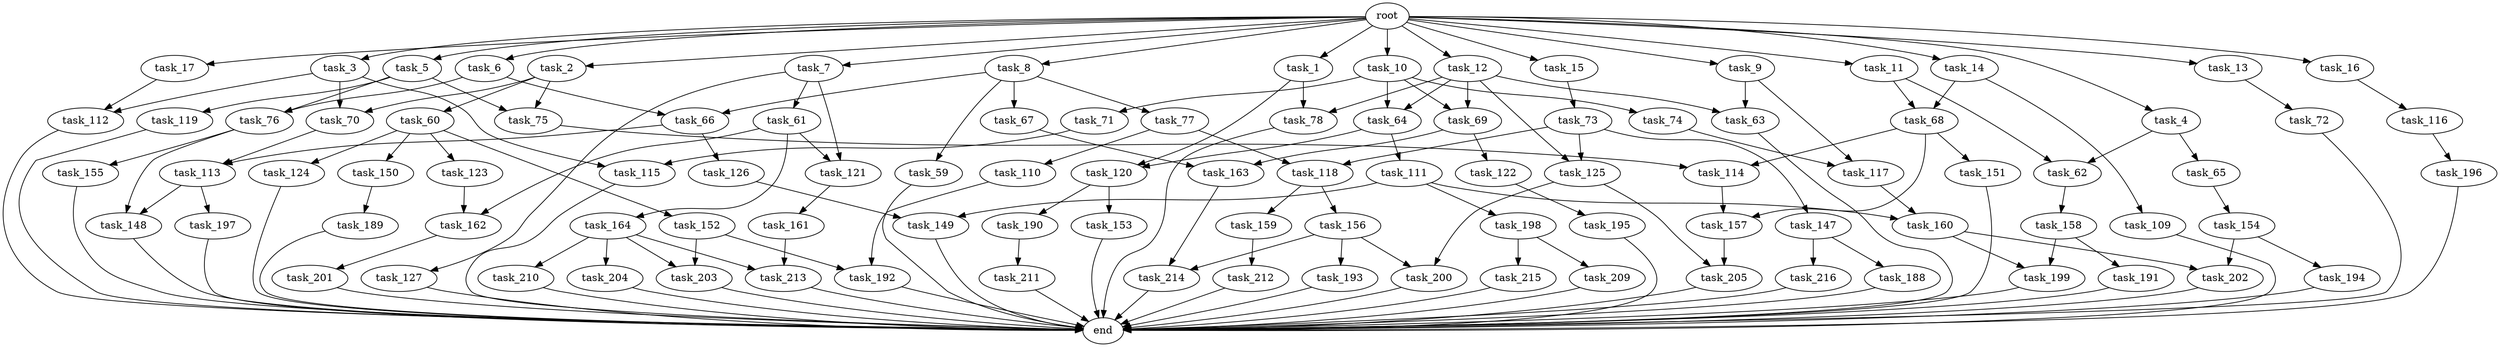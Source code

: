 digraph G {
  root [size="0.000000"];
  task_1 [size="1024.000000"];
  task_2 [size="1024.000000"];
  task_3 [size="1024.000000"];
  task_4 [size="1024.000000"];
  task_5 [size="1024.000000"];
  task_6 [size="1024.000000"];
  task_7 [size="1024.000000"];
  task_8 [size="1024.000000"];
  task_9 [size="1024.000000"];
  task_10 [size="1024.000000"];
  task_11 [size="1024.000000"];
  task_12 [size="1024.000000"];
  task_13 [size="1024.000000"];
  task_14 [size="1024.000000"];
  task_15 [size="1024.000000"];
  task_16 [size="1024.000000"];
  task_17 [size="1024.000000"];
  task_59 [size="137438953472.000000"];
  task_60 [size="858993459200.000000"];
  task_61 [size="77309411328.000000"];
  task_62 [size="687194767360.000000"];
  task_63 [size="1554778161152.000000"];
  task_64 [size="1005022347264.000000"];
  task_65 [size="549755813888.000000"];
  task_66 [size="687194767360.000000"];
  task_67 [size="137438953472.000000"];
  task_68 [size="352187318272.000000"];
  task_69 [size="1005022347264.000000"];
  task_70 [size="1717986918400.000000"];
  task_71 [size="309237645312.000000"];
  task_72 [size="858993459200.000000"];
  task_73 [size="549755813888.000000"];
  task_74 [size="309237645312.000000"];
  task_75 [size="936302870528.000000"];
  task_76 [size="627065225216.000000"];
  task_77 [size="137438953472.000000"];
  task_78 [size="773094113280.000000"];
  task_109 [size="214748364800.000000"];
  task_110 [size="858993459200.000000"];
  task_111 [size="309237645312.000000"];
  task_112 [size="996432412672.000000"];
  task_113 [size="1099511627776.000000"];
  task_114 [size="833223655424.000000"];
  task_115 [size="1073741824000.000000"];
  task_116 [size="137438953472.000000"];
  task_117 [size="1168231104512.000000"];
  task_118 [size="1279900254208.000000"];
  task_119 [size="77309411328.000000"];
  task_120 [size="386547056640.000000"];
  task_121 [size="498216206336.000000"];
  task_122 [size="77309411328.000000"];
  task_123 [size="77309411328.000000"];
  task_124 [size="77309411328.000000"];
  task_125 [size="1116691496960.000000"];
  task_126 [size="549755813888.000000"];
  task_127 [size="77309411328.000000"];
  task_147 [size="420906795008.000000"];
  task_148 [size="1408749273088.000000"];
  task_149 [size="970662608896.000000"];
  task_150 [size="77309411328.000000"];
  task_151 [size="137438953472.000000"];
  task_152 [size="77309411328.000000"];
  task_153 [size="77309411328.000000"];
  task_154 [size="549755813888.000000"];
  task_155 [size="858993459200.000000"];
  task_156 [size="77309411328.000000"];
  task_157 [size="274877906944.000000"];
  task_158 [size="695784701952.000000"];
  task_159 [size="77309411328.000000"];
  task_160 [size="970662608896.000000"];
  task_161 [size="420906795008.000000"];
  task_162 [size="841813590016.000000"];
  task_163 [size="214748364800.000000"];
  task_164 [size="420906795008.000000"];
  task_188 [size="77309411328.000000"];
  task_189 [size="77309411328.000000"];
  task_190 [size="77309411328.000000"];
  task_191 [size="137438953472.000000"];
  task_192 [size="1279900254208.000000"];
  task_193 [size="695784701952.000000"];
  task_194 [size="309237645312.000000"];
  task_195 [size="549755813888.000000"];
  task_196 [size="858993459200.000000"];
  task_197 [size="549755813888.000000"];
  task_198 [size="549755813888.000000"];
  task_199 [size="171798691840.000000"];
  task_200 [size="833223655424.000000"];
  task_201 [size="695784701952.000000"];
  task_202 [size="343597383680.000000"];
  task_203 [size="936302870528.000000"];
  task_204 [size="77309411328.000000"];
  task_205 [size="214748364800.000000"];
  task_209 [size="858993459200.000000"];
  task_210 [size="77309411328.000000"];
  task_211 [size="420906795008.000000"];
  task_212 [size="309237645312.000000"];
  task_213 [size="936302870528.000000"];
  task_214 [size="833223655424.000000"];
  task_215 [size="858993459200.000000"];
  task_216 [size="77309411328.000000"];
  end [size="0.000000"];

  root -> task_1 [size="1.000000"];
  root -> task_2 [size="1.000000"];
  root -> task_3 [size="1.000000"];
  root -> task_4 [size="1.000000"];
  root -> task_5 [size="1.000000"];
  root -> task_6 [size="1.000000"];
  root -> task_7 [size="1.000000"];
  root -> task_8 [size="1.000000"];
  root -> task_9 [size="1.000000"];
  root -> task_10 [size="1.000000"];
  root -> task_11 [size="1.000000"];
  root -> task_12 [size="1.000000"];
  root -> task_13 [size="1.000000"];
  root -> task_14 [size="1.000000"];
  root -> task_15 [size="1.000000"];
  root -> task_16 [size="1.000000"];
  root -> task_17 [size="1.000000"];
  task_1 -> task_78 [size="75497472.000000"];
  task_1 -> task_120 [size="75497472.000000"];
  task_2 -> task_60 [size="838860800.000000"];
  task_2 -> task_70 [size="838860800.000000"];
  task_2 -> task_75 [size="838860800.000000"];
  task_3 -> task_70 [size="838860800.000000"];
  task_3 -> task_112 [size="838860800.000000"];
  task_3 -> task_115 [size="838860800.000000"];
  task_4 -> task_62 [size="536870912.000000"];
  task_4 -> task_65 [size="536870912.000000"];
  task_5 -> task_75 [size="75497472.000000"];
  task_5 -> task_76 [size="75497472.000000"];
  task_5 -> task_119 [size="75497472.000000"];
  task_6 -> task_66 [size="536870912.000000"];
  task_6 -> task_76 [size="536870912.000000"];
  task_7 -> task_61 [size="75497472.000000"];
  task_7 -> task_121 [size="75497472.000000"];
  task_7 -> task_127 [size="75497472.000000"];
  task_8 -> task_59 [size="134217728.000000"];
  task_8 -> task_66 [size="134217728.000000"];
  task_8 -> task_67 [size="134217728.000000"];
  task_8 -> task_77 [size="134217728.000000"];
  task_9 -> task_63 [size="838860800.000000"];
  task_9 -> task_117 [size="838860800.000000"];
  task_10 -> task_64 [size="301989888.000000"];
  task_10 -> task_69 [size="301989888.000000"];
  task_10 -> task_71 [size="301989888.000000"];
  task_10 -> task_74 [size="301989888.000000"];
  task_11 -> task_62 [size="134217728.000000"];
  task_11 -> task_68 [size="134217728.000000"];
  task_12 -> task_63 [size="679477248.000000"];
  task_12 -> task_64 [size="679477248.000000"];
  task_12 -> task_69 [size="679477248.000000"];
  task_12 -> task_78 [size="679477248.000000"];
  task_12 -> task_125 [size="679477248.000000"];
  task_13 -> task_72 [size="838860800.000000"];
  task_14 -> task_68 [size="209715200.000000"];
  task_14 -> task_109 [size="209715200.000000"];
  task_15 -> task_73 [size="536870912.000000"];
  task_16 -> task_116 [size="134217728.000000"];
  task_17 -> task_112 [size="134217728.000000"];
  task_59 -> end [size="1.000000"];
  task_60 -> task_123 [size="75497472.000000"];
  task_60 -> task_124 [size="75497472.000000"];
  task_60 -> task_150 [size="75497472.000000"];
  task_60 -> task_152 [size="75497472.000000"];
  task_61 -> task_121 [size="411041792.000000"];
  task_61 -> task_162 [size="411041792.000000"];
  task_61 -> task_164 [size="411041792.000000"];
  task_62 -> task_158 [size="679477248.000000"];
  task_63 -> end [size="1.000000"];
  task_64 -> task_111 [size="301989888.000000"];
  task_64 -> task_120 [size="301989888.000000"];
  task_65 -> task_154 [size="536870912.000000"];
  task_66 -> task_113 [size="536870912.000000"];
  task_66 -> task_126 [size="536870912.000000"];
  task_67 -> task_163 [size="134217728.000000"];
  task_68 -> task_114 [size="134217728.000000"];
  task_68 -> task_151 [size="134217728.000000"];
  task_68 -> task_157 [size="134217728.000000"];
  task_69 -> task_122 [size="75497472.000000"];
  task_69 -> task_163 [size="75497472.000000"];
  task_70 -> task_113 [size="536870912.000000"];
  task_71 -> task_115 [size="209715200.000000"];
  task_72 -> end [size="1.000000"];
  task_73 -> task_118 [size="411041792.000000"];
  task_73 -> task_125 [size="411041792.000000"];
  task_73 -> task_147 [size="411041792.000000"];
  task_74 -> task_117 [size="301989888.000000"];
  task_75 -> task_114 [size="679477248.000000"];
  task_76 -> task_148 [size="838860800.000000"];
  task_76 -> task_155 [size="838860800.000000"];
  task_77 -> task_110 [size="838860800.000000"];
  task_77 -> task_118 [size="838860800.000000"];
  task_78 -> end [size="1.000000"];
  task_109 -> end [size="1.000000"];
  task_110 -> task_192 [size="411041792.000000"];
  task_111 -> task_149 [size="536870912.000000"];
  task_111 -> task_160 [size="536870912.000000"];
  task_111 -> task_198 [size="536870912.000000"];
  task_112 -> end [size="1.000000"];
  task_113 -> task_148 [size="536870912.000000"];
  task_113 -> task_197 [size="536870912.000000"];
  task_114 -> task_157 [size="134217728.000000"];
  task_115 -> end [size="1.000000"];
  task_116 -> task_196 [size="838860800.000000"];
  task_117 -> task_160 [size="411041792.000000"];
  task_118 -> task_156 [size="75497472.000000"];
  task_118 -> task_159 [size="75497472.000000"];
  task_119 -> end [size="1.000000"];
  task_120 -> task_153 [size="75497472.000000"];
  task_120 -> task_190 [size="75497472.000000"];
  task_121 -> task_161 [size="411041792.000000"];
  task_122 -> task_195 [size="536870912.000000"];
  task_123 -> task_162 [size="411041792.000000"];
  task_124 -> end [size="1.000000"];
  task_125 -> task_200 [size="134217728.000000"];
  task_125 -> task_205 [size="134217728.000000"];
  task_126 -> task_149 [size="411041792.000000"];
  task_127 -> end [size="1.000000"];
  task_147 -> task_188 [size="75497472.000000"];
  task_147 -> task_216 [size="75497472.000000"];
  task_148 -> end [size="1.000000"];
  task_149 -> end [size="1.000000"];
  task_150 -> task_189 [size="75497472.000000"];
  task_151 -> end [size="1.000000"];
  task_152 -> task_192 [size="838860800.000000"];
  task_152 -> task_203 [size="838860800.000000"];
  task_153 -> end [size="1.000000"];
  task_154 -> task_194 [size="301989888.000000"];
  task_154 -> task_202 [size="301989888.000000"];
  task_155 -> end [size="1.000000"];
  task_156 -> task_193 [size="679477248.000000"];
  task_156 -> task_200 [size="679477248.000000"];
  task_156 -> task_214 [size="679477248.000000"];
  task_157 -> task_205 [size="75497472.000000"];
  task_158 -> task_191 [size="134217728.000000"];
  task_158 -> task_199 [size="134217728.000000"];
  task_159 -> task_212 [size="301989888.000000"];
  task_160 -> task_199 [size="33554432.000000"];
  task_160 -> task_202 [size="33554432.000000"];
  task_161 -> task_213 [size="838860800.000000"];
  task_162 -> task_201 [size="679477248.000000"];
  task_163 -> task_214 [size="134217728.000000"];
  task_164 -> task_203 [size="75497472.000000"];
  task_164 -> task_204 [size="75497472.000000"];
  task_164 -> task_210 [size="75497472.000000"];
  task_164 -> task_213 [size="75497472.000000"];
  task_188 -> end [size="1.000000"];
  task_189 -> end [size="1.000000"];
  task_190 -> task_211 [size="411041792.000000"];
  task_191 -> end [size="1.000000"];
  task_192 -> end [size="1.000000"];
  task_193 -> end [size="1.000000"];
  task_194 -> end [size="1.000000"];
  task_195 -> end [size="1.000000"];
  task_196 -> end [size="1.000000"];
  task_197 -> end [size="1.000000"];
  task_198 -> task_209 [size="838860800.000000"];
  task_198 -> task_215 [size="838860800.000000"];
  task_199 -> end [size="1.000000"];
  task_200 -> end [size="1.000000"];
  task_201 -> end [size="1.000000"];
  task_202 -> end [size="1.000000"];
  task_203 -> end [size="1.000000"];
  task_204 -> end [size="1.000000"];
  task_205 -> end [size="1.000000"];
  task_209 -> end [size="1.000000"];
  task_210 -> end [size="1.000000"];
  task_211 -> end [size="1.000000"];
  task_212 -> end [size="1.000000"];
  task_213 -> end [size="1.000000"];
  task_214 -> end [size="1.000000"];
  task_215 -> end [size="1.000000"];
  task_216 -> end [size="1.000000"];
}
